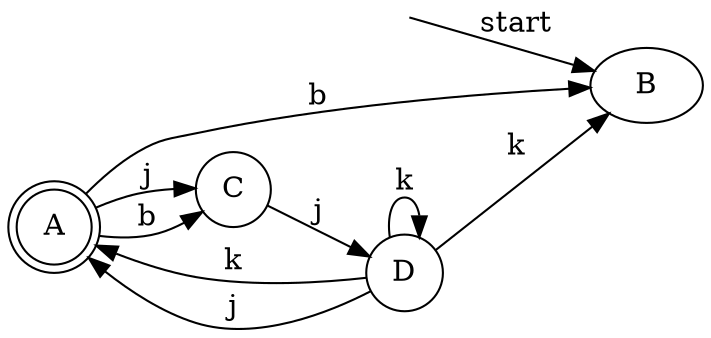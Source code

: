 digraph nfa {
    rankdir = LR;
    __start [style = invis, shape = point];
    __start -> "B" [ label = "start" ];
    node [shape = doublecircle]; "A"
    node [shape = circle];
    "A" -> "C" [ label = "j" ];
    "A" -> "B" [ label = "b" ];
    "A" -> "C" [ label = "b" ];
    "D" -> "A" [ label = "k" ];
    "D" -> "B" [ label = "k" ];
    "D" -> "D" [ label = "k" ];
    "C" -> "D" [ label = "j" ];
    "D" -> "A" [ label = "j" ];
}
